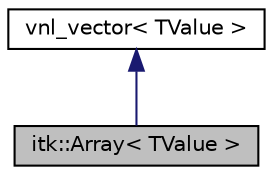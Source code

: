 digraph "itk::Array&lt; TValue &gt;"
{
 // LATEX_PDF_SIZE
  edge [fontname="Helvetica",fontsize="10",labelfontname="Helvetica",labelfontsize="10"];
  node [fontname="Helvetica",fontsize="10",shape=record];
  Node1 [label="itk::Array\< TValue \>",height=0.2,width=0.4,color="black", fillcolor="grey75", style="filled", fontcolor="black",tooltip="Array class with size defined at construction time."];
  Node2 -> Node1 [dir="back",color="midnightblue",fontsize="10",style="solid",fontname="Helvetica"];
  Node2 [label="vnl_vector\< TValue \>",height=0.2,width=0.4,color="black", fillcolor="white", style="filled",tooltip=" "];
}
